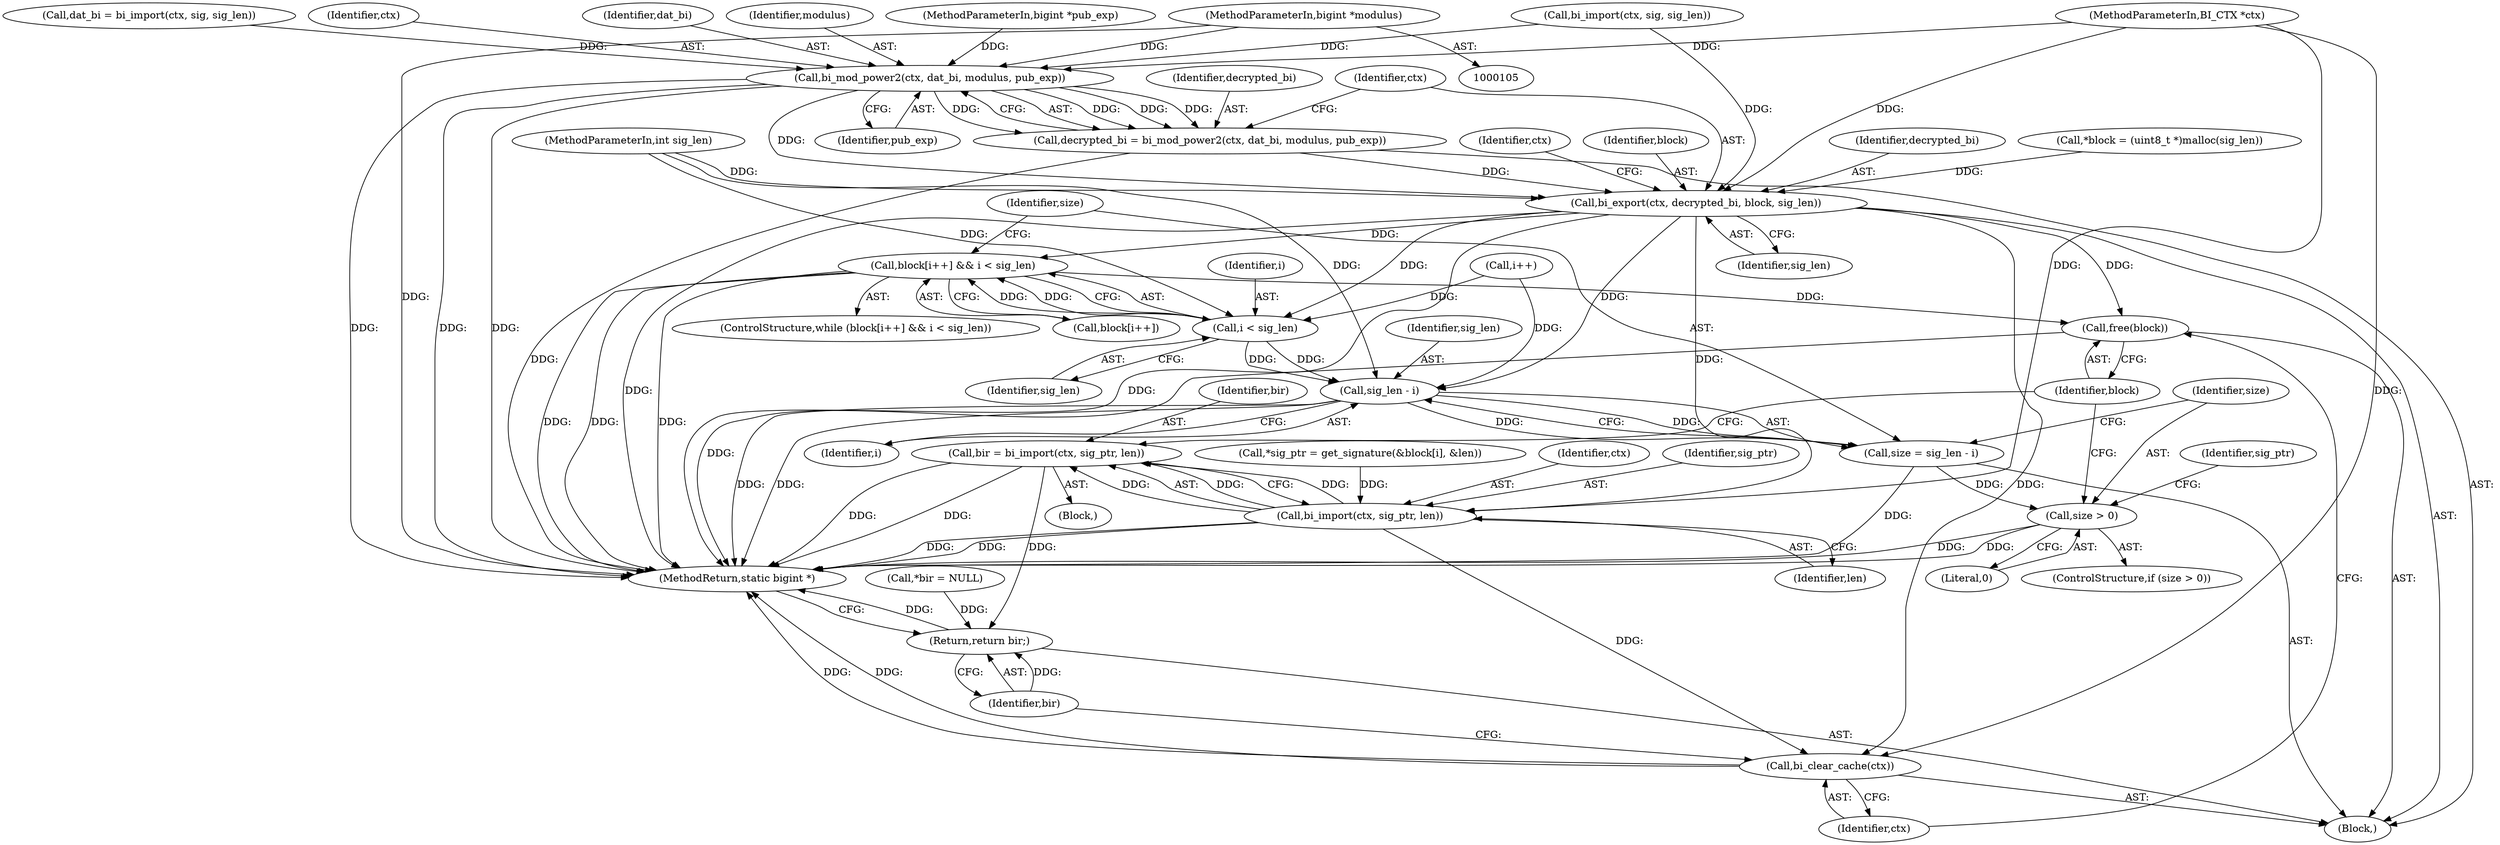 digraph "1_axtls-8266_5efe2947ab45e81d84b5f707c51d1c64be52f36c_0@pointer" {
"1000109" [label="(MethodParameterIn,bigint *modulus)"];
"1000140" [label="(Call,bi_mod_power2(ctx, dat_bi, modulus, pub_exp))"];
"1000138" [label="(Call,decrypted_bi = bi_mod_power2(ctx, dat_bi, modulus, pub_exp))"];
"1000145" [label="(Call,bi_export(ctx, decrypted_bi, block, sig_len))"];
"1000159" [label="(Call,block[i++] && i < sig_len)"];
"1000197" [label="(Call,free(block))"];
"1000164" [label="(Call,i < sig_len)"];
"1000169" [label="(Call,sig_len - i)"];
"1000167" [label="(Call,size = sig_len - i)"];
"1000173" [label="(Call,size > 0)"];
"1000193" [label="(Call,bi_import(ctx, sig_ptr, len))"];
"1000191" [label="(Call,bir = bi_import(ctx, sig_ptr, len))"];
"1000201" [label="(Return,return bir;)"];
"1000199" [label="(Call,bi_clear_cache(ctx))"];
"1000127" [label="(Call,dat_bi = bi_import(ctx, sig, sig_len))"];
"1000159" [label="(Call,block[i++] && i < sig_len)"];
"1000193" [label="(Call,bi_import(ctx, sig_ptr, len))"];
"1000160" [label="(Call,block[i++])"];
"1000173" [label="(Call,size > 0)"];
"1000141" [label="(Identifier,ctx)"];
"1000175" [label="(Literal,0)"];
"1000203" [label="(MethodReturn,static bigint *)"];
"1000179" [label="(Call,*sig_ptr = get_signature(&block[i], &len))"];
"1000191" [label="(Call,bir = bi_import(ctx, sig_ptr, len))"];
"1000139" [label="(Identifier,decrypted_bi)"];
"1000180" [label="(Identifier,sig_ptr)"];
"1000170" [label="(Identifier,sig_len)"];
"1000168" [label="(Identifier,size)"];
"1000194" [label="(Identifier,ctx)"];
"1000192" [label="(Identifier,bir)"];
"1000158" [label="(ControlStructure,while (block[i++] && i < sig_len))"];
"1000195" [label="(Identifier,sig_ptr)"];
"1000108" [label="(MethodParameterIn,int sig_len)"];
"1000196" [label="(Identifier,len)"];
"1000199" [label="(Call,bi_clear_cache(ctx))"];
"1000200" [label="(Identifier,ctx)"];
"1000152" [label="(Identifier,ctx)"];
"1000174" [label="(Identifier,size)"];
"1000162" [label="(Call,i++)"];
"1000202" [label="(Identifier,bir)"];
"1000111" [label="(Block,)"];
"1000142" [label="(Identifier,dat_bi)"];
"1000149" [label="(Identifier,sig_len)"];
"1000190" [label="(Block,)"];
"1000148" [label="(Identifier,block)"];
"1000109" [label="(MethodParameterIn,bigint *modulus)"];
"1000129" [label="(Call,bi_import(ctx, sig, sig_len))"];
"1000146" [label="(Identifier,ctx)"];
"1000143" [label="(Identifier,modulus)"];
"1000171" [label="(Identifier,i)"];
"1000147" [label="(Identifier,decrypted_bi)"];
"1000172" [label="(ControlStructure,if (size > 0))"];
"1000144" [label="(Identifier,pub_exp)"];
"1000169" [label="(Call,sig_len - i)"];
"1000197" [label="(Call,free(block))"];
"1000201" [label="(Return,return bir;)"];
"1000166" [label="(Identifier,sig_len)"];
"1000165" [label="(Identifier,i)"];
"1000121" [label="(Call,*block = (uint8_t *)malloc(sig_len))"];
"1000106" [label="(MethodParameterIn,BI_CTX *ctx)"];
"1000110" [label="(MethodParameterIn,bigint *pub_exp)"];
"1000164" [label="(Call,i < sig_len)"];
"1000145" [label="(Call,bi_export(ctx, decrypted_bi, block, sig_len))"];
"1000198" [label="(Identifier,block)"];
"1000140" [label="(Call,bi_mod_power2(ctx, dat_bi, modulus, pub_exp))"];
"1000167" [label="(Call,size = sig_len - i)"];
"1000117" [label="(Call,*bir = NULL)"];
"1000138" [label="(Call,decrypted_bi = bi_mod_power2(ctx, dat_bi, modulus, pub_exp))"];
"1000109" -> "1000105"  [label="AST: "];
"1000109" -> "1000203"  [label="DDG: "];
"1000109" -> "1000140"  [label="DDG: "];
"1000140" -> "1000138"  [label="AST: "];
"1000140" -> "1000144"  [label="CFG: "];
"1000141" -> "1000140"  [label="AST: "];
"1000142" -> "1000140"  [label="AST: "];
"1000143" -> "1000140"  [label="AST: "];
"1000144" -> "1000140"  [label="AST: "];
"1000138" -> "1000140"  [label="CFG: "];
"1000140" -> "1000203"  [label="DDG: "];
"1000140" -> "1000203"  [label="DDG: "];
"1000140" -> "1000203"  [label="DDG: "];
"1000140" -> "1000138"  [label="DDG: "];
"1000140" -> "1000138"  [label="DDG: "];
"1000140" -> "1000138"  [label="DDG: "];
"1000140" -> "1000138"  [label="DDG: "];
"1000129" -> "1000140"  [label="DDG: "];
"1000106" -> "1000140"  [label="DDG: "];
"1000127" -> "1000140"  [label="DDG: "];
"1000110" -> "1000140"  [label="DDG: "];
"1000140" -> "1000145"  [label="DDG: "];
"1000138" -> "1000111"  [label="AST: "];
"1000139" -> "1000138"  [label="AST: "];
"1000146" -> "1000138"  [label="CFG: "];
"1000138" -> "1000203"  [label="DDG: "];
"1000138" -> "1000145"  [label="DDG: "];
"1000145" -> "1000111"  [label="AST: "];
"1000145" -> "1000149"  [label="CFG: "];
"1000146" -> "1000145"  [label="AST: "];
"1000147" -> "1000145"  [label="AST: "];
"1000148" -> "1000145"  [label="AST: "];
"1000149" -> "1000145"  [label="AST: "];
"1000152" -> "1000145"  [label="CFG: "];
"1000145" -> "1000203"  [label="DDG: "];
"1000145" -> "1000203"  [label="DDG: "];
"1000106" -> "1000145"  [label="DDG: "];
"1000121" -> "1000145"  [label="DDG: "];
"1000129" -> "1000145"  [label="DDG: "];
"1000108" -> "1000145"  [label="DDG: "];
"1000145" -> "1000159"  [label="DDG: "];
"1000145" -> "1000164"  [label="DDG: "];
"1000145" -> "1000169"  [label="DDG: "];
"1000145" -> "1000193"  [label="DDG: "];
"1000145" -> "1000197"  [label="DDG: "];
"1000145" -> "1000199"  [label="DDG: "];
"1000159" -> "1000158"  [label="AST: "];
"1000159" -> "1000160"  [label="CFG: "];
"1000159" -> "1000164"  [label="CFG: "];
"1000160" -> "1000159"  [label="AST: "];
"1000164" -> "1000159"  [label="AST: "];
"1000168" -> "1000159"  [label="CFG: "];
"1000159" -> "1000203"  [label="DDG: "];
"1000159" -> "1000203"  [label="DDG: "];
"1000159" -> "1000203"  [label="DDG: "];
"1000164" -> "1000159"  [label="DDG: "];
"1000164" -> "1000159"  [label="DDG: "];
"1000159" -> "1000197"  [label="DDG: "];
"1000197" -> "1000111"  [label="AST: "];
"1000197" -> "1000198"  [label="CFG: "];
"1000198" -> "1000197"  [label="AST: "];
"1000200" -> "1000197"  [label="CFG: "];
"1000197" -> "1000203"  [label="DDG: "];
"1000164" -> "1000166"  [label="CFG: "];
"1000165" -> "1000164"  [label="AST: "];
"1000166" -> "1000164"  [label="AST: "];
"1000162" -> "1000164"  [label="DDG: "];
"1000108" -> "1000164"  [label="DDG: "];
"1000164" -> "1000169"  [label="DDG: "];
"1000164" -> "1000169"  [label="DDG: "];
"1000169" -> "1000167"  [label="AST: "];
"1000169" -> "1000171"  [label="CFG: "];
"1000170" -> "1000169"  [label="AST: "];
"1000171" -> "1000169"  [label="AST: "];
"1000167" -> "1000169"  [label="CFG: "];
"1000169" -> "1000203"  [label="DDG: "];
"1000169" -> "1000203"  [label="DDG: "];
"1000169" -> "1000167"  [label="DDG: "];
"1000169" -> "1000167"  [label="DDG: "];
"1000108" -> "1000169"  [label="DDG: "];
"1000162" -> "1000169"  [label="DDG: "];
"1000167" -> "1000111"  [label="AST: "];
"1000168" -> "1000167"  [label="AST: "];
"1000174" -> "1000167"  [label="CFG: "];
"1000167" -> "1000203"  [label="DDG: "];
"1000167" -> "1000173"  [label="DDG: "];
"1000173" -> "1000172"  [label="AST: "];
"1000173" -> "1000175"  [label="CFG: "];
"1000174" -> "1000173"  [label="AST: "];
"1000175" -> "1000173"  [label="AST: "];
"1000180" -> "1000173"  [label="CFG: "];
"1000198" -> "1000173"  [label="CFG: "];
"1000173" -> "1000203"  [label="DDG: "];
"1000173" -> "1000203"  [label="DDG: "];
"1000193" -> "1000191"  [label="AST: "];
"1000193" -> "1000196"  [label="CFG: "];
"1000194" -> "1000193"  [label="AST: "];
"1000195" -> "1000193"  [label="AST: "];
"1000196" -> "1000193"  [label="AST: "];
"1000191" -> "1000193"  [label="CFG: "];
"1000193" -> "1000203"  [label="DDG: "];
"1000193" -> "1000203"  [label="DDG: "];
"1000193" -> "1000191"  [label="DDG: "];
"1000193" -> "1000191"  [label="DDG: "];
"1000193" -> "1000191"  [label="DDG: "];
"1000106" -> "1000193"  [label="DDG: "];
"1000179" -> "1000193"  [label="DDG: "];
"1000193" -> "1000199"  [label="DDG: "];
"1000191" -> "1000190"  [label="AST: "];
"1000192" -> "1000191"  [label="AST: "];
"1000198" -> "1000191"  [label="CFG: "];
"1000191" -> "1000203"  [label="DDG: "];
"1000191" -> "1000203"  [label="DDG: "];
"1000191" -> "1000201"  [label="DDG: "];
"1000201" -> "1000111"  [label="AST: "];
"1000201" -> "1000202"  [label="CFG: "];
"1000202" -> "1000201"  [label="AST: "];
"1000203" -> "1000201"  [label="CFG: "];
"1000201" -> "1000203"  [label="DDG: "];
"1000202" -> "1000201"  [label="DDG: "];
"1000117" -> "1000201"  [label="DDG: "];
"1000199" -> "1000111"  [label="AST: "];
"1000199" -> "1000200"  [label="CFG: "];
"1000200" -> "1000199"  [label="AST: "];
"1000202" -> "1000199"  [label="CFG: "];
"1000199" -> "1000203"  [label="DDG: "];
"1000199" -> "1000203"  [label="DDG: "];
"1000106" -> "1000199"  [label="DDG: "];
}
